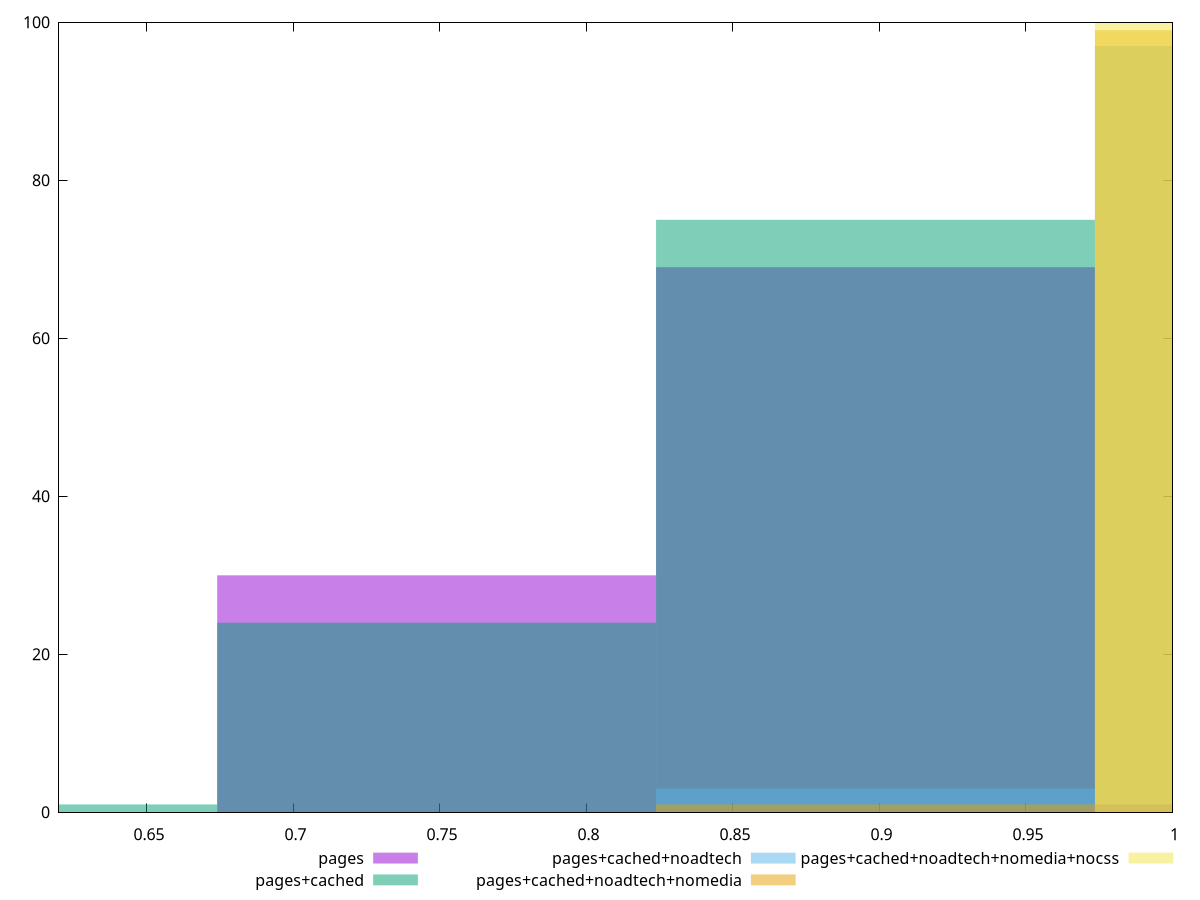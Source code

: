 reset

$pages <<EOF
0.7488708630306383 30
0.8986450356367659 69
1.0484192082428936 1
EOF

$pagesCached <<EOF
0.7488708630306383 24
0.5990966904245106 1
0.8986450356367659 75
EOF

$pagesCachedNoadtech <<EOF
1.0484192082428936 97
0.8986450356367659 3
EOF

$pagesCachedNoadtechNomedia <<EOF
1.0484192082428936 99
0.8986450356367659 1
EOF

$pagesCachedNoadtechNomediaNocss <<EOF
1.0484192082428936 100
EOF

set key outside below
set boxwidth 0.14977417260612766
set xrange [0.62:1]
set yrange [0:100]
set trange [0:100]
set style fill transparent solid 0.5 noborder
set terminal svg size 640, 530 enhanced background rgb 'white'
set output "report_00017_2021-02-10T15-08-03.406Z/mainthread-work-breakdown/comparison/histogram/all_score.svg"

plot $pages title "pages" with boxes, \
     $pagesCached title "pages+cached" with boxes, \
     $pagesCachedNoadtech title "pages+cached+noadtech" with boxes, \
     $pagesCachedNoadtechNomedia title "pages+cached+noadtech+nomedia" with boxes, \
     $pagesCachedNoadtechNomediaNocss title "pages+cached+noadtech+nomedia+nocss" with boxes

reset
